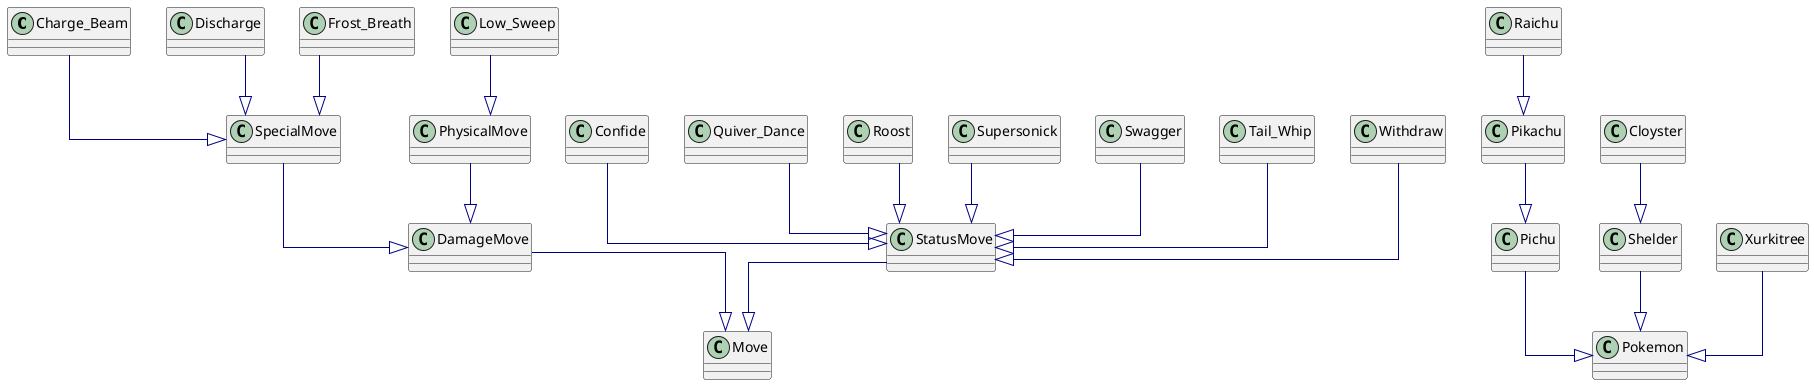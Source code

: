 @startuml
'https://plantuml.com/sequence-diagram
top to bottom direction
skinparam linetype ortho

class Charge_Beam
class Confide
class Discharge
class Frost_Breath
class Low_Sweep
class Quiver_Dance
class Roost
class Supersonick
class Swagger
class Tail_Whip
class Withdraw


class Move
class PhysicalMove
class SpecialMove
class StatusMove


class Pokemon
class Cloyster
class Pichu
class Pikachu
class Raichu
class Shelder
class Xurkitree



Charge_Beam      -[#000082,plain]-^  SpecialMove
Discharge    -[#000082,plain]-^  SpecialMove
Frost_Breath    -[#000082,plain]-^  SpecialMove

Low_Sweep    -[#000082,plain]-^  PhysicalMove

Confide       -[#000082,plain]-^  StatusMove
Quiver_Dance       -[#000082,plain]-^  StatusMove
Supersonick       -[#000082,plain]-^  StatusMove
Swagger       -[#000082,plain]-^  StatusMove
Tail_Whip       -[#000082,plain]-^  StatusMove
Withdraw       -[#000082,plain]-^  StatusMove
Roost       -[#000082,plain]-^  StatusMove

StatusMove    -[#000082,plain]-^  Move
DamageMove    -[#000082,plain]-^  Move
PhysicalMove  -[#000082,plain]-^  DamageMove
SpecialMove   -[#000082,plain]-^  DamageMove

Pichu         -[#000082,plain]-^  Pokemon
Pikachu       -[#000082,plain]-^  Pichu
Raichu      -[#000082,plain]-^  Pikachu

Shelder        -[#000082,plain]-^  Pokemon
Cloyster       -[#000082,plain]-^  Shelder

Xurkitree      -[#000082,plain]-^  Pokemon

@enduml



@enduml